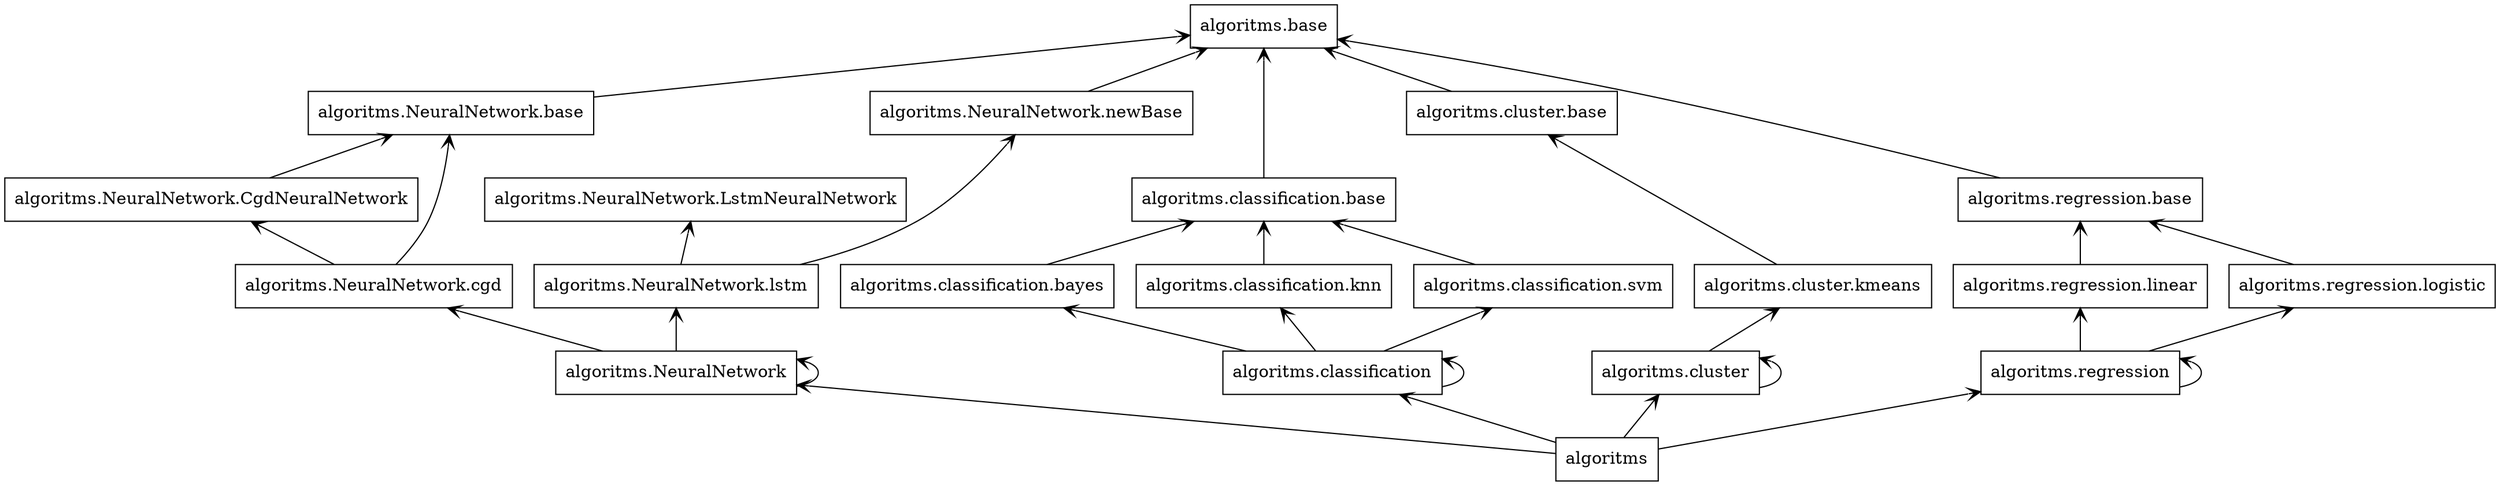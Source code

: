 digraph "packages_Algoritms" {
charset="utf-8"
rankdir=BT
"0" [label="algoritms", shape="box"];
"1" [label="algoritms.NeuralNetwork", shape="box"];
"2" [label="algoritms.NeuralNetwork.CgdNeuralNetwork", shape="box"];
"3" [label="algoritms.NeuralNetwork.LstmNeuralNetwork", shape="box"];
"4" [label="algoritms.NeuralNetwork.base", shape="box"];
"5" [label="algoritms.NeuralNetwork.cgd", shape="box"];
"6" [label="algoritms.NeuralNetwork.lstm", shape="box"];
"7" [label="algoritms.NeuralNetwork.newBase", shape="box"];
"8" [label="algoritms.base", shape="box"];
"9" [label="algoritms.classification", shape="box"];
"10" [label="algoritms.classification.base", shape="box"];
"11" [label="algoritms.classification.bayes", shape="box"];
"12" [label="algoritms.classification.knn", shape="box"];
"13" [label="algoritms.classification.svm", shape="box"];
"14" [label="algoritms.cluster", shape="box"];
"15" [label="algoritms.cluster.base", shape="box"];
"16" [label="algoritms.cluster.kmeans", shape="box"];
"17" [label="algoritms.regression", shape="box"];
"18" [label="algoritms.regression.base", shape="box"];
"19" [label="algoritms.regression.linear", shape="box"];
"20" [label="algoritms.regression.logistic", shape="box"];
"0" -> "1" [arrowhead="open", arrowtail="none"];
"0" -> "9" [arrowhead="open", arrowtail="none"];
"0" -> "14" [arrowhead="open", arrowtail="none"];
"0" -> "17" [arrowhead="open", arrowtail="none"];
"1" -> "1" [arrowhead="open", arrowtail="none"];
"1" -> "5" [arrowhead="open", arrowtail="none"];
"1" -> "6" [arrowhead="open", arrowtail="none"];
"2" -> "4" [arrowhead="open", arrowtail="none"];
"4" -> "8" [arrowhead="open", arrowtail="none"];
"5" -> "2" [arrowhead="open", arrowtail="none"];
"5" -> "4" [arrowhead="open", arrowtail="none"];
"6" -> "3" [arrowhead="open", arrowtail="none"];
"6" -> "7" [arrowhead="open", arrowtail="none"];
"7" -> "8" [arrowhead="open", arrowtail="none"];
"9" -> "9" [arrowhead="open", arrowtail="none"];
"9" -> "11" [arrowhead="open", arrowtail="none"];
"9" -> "12" [arrowhead="open", arrowtail="none"];
"9" -> "13" [arrowhead="open", arrowtail="none"];
"10" -> "8" [arrowhead="open", arrowtail="none"];
"11" -> "10" [arrowhead="open", arrowtail="none"];
"12" -> "10" [arrowhead="open", arrowtail="none"];
"13" -> "10" [arrowhead="open", arrowtail="none"];
"14" -> "14" [arrowhead="open", arrowtail="none"];
"14" -> "16" [arrowhead="open", arrowtail="none"];
"15" -> "8" [arrowhead="open", arrowtail="none"];
"16" -> "15" [arrowhead="open", arrowtail="none"];
"17" -> "17" [arrowhead="open", arrowtail="none"];
"17" -> "19" [arrowhead="open", arrowtail="none"];
"17" -> "20" [arrowhead="open", arrowtail="none"];
"18" -> "8" [arrowhead="open", arrowtail="none"];
"19" -> "18" [arrowhead="open", arrowtail="none"];
"20" -> "18" [arrowhead="open", arrowtail="none"];
}
